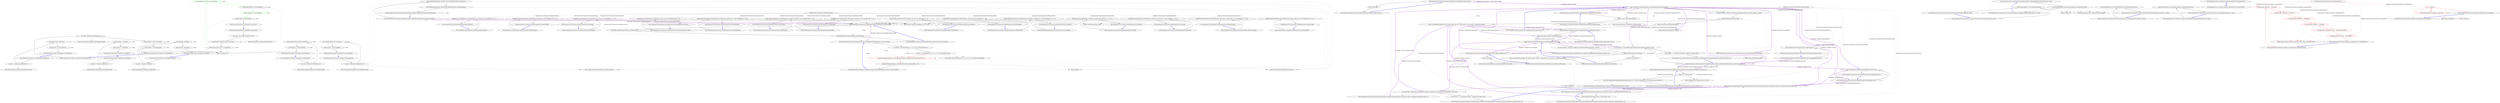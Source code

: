 digraph  {
m1_34 [cluster="Humanizer.Bytes.ByteSize.FromMegabytes(double)", file="DateHumanizeExtensions.cs", label="Entry Humanizer.Bytes.ByteSize.FromMegabytes(double)", span="108-108"];
m1_23 [cluster="Humanizer.Tests.Bytes.CreatingTests.FromKilobytes()", file="DateHumanizeExtensions.cs", label="Entry Humanizer.Tests.Bytes.CreatingTests.FromKilobytes()", span="39-39"];
m1_25 [cluster="Humanizer.Tests.Bytes.CreatingTests.FromKilobytes()", file="DateHumanizeExtensions.cs", label="Assert.Equal(1536, result.Bytes)", span="43-43"];
m1_26 [cluster="Humanizer.Tests.Bytes.CreatingTests.FromKilobytes()", file="DateHumanizeExtensions.cs", label="Assert.Equal(1.5, result.Kilobytes)", span="44-44"];
m1_24 [cluster="Humanizer.Tests.Bytes.CreatingTests.FromKilobytes()", file="DateHumanizeExtensions.cs", label="var result = ByteSize.FromKilobytes(1.5)", span="41-41"];
m1_27 [cluster="Humanizer.Tests.Bytes.CreatingTests.FromKilobytes()", file="DateHumanizeExtensions.cs", label="Exit Humanizer.Tests.Bytes.CreatingTests.FromKilobytes()", span="39-39"];
m1_22 [cluster="Humanizer.Bytes.ByteSize.FromBytes(double)", file="DateHumanizeExtensions.cs", label="Entry Humanizer.Bytes.ByteSize.FromBytes(double)", span="98-98"];
m1_46 [cluster="Humanizer.Bytes.ByteSize.FromTerabytes(double)", file="DateHumanizeExtensions.cs", label="Entry Humanizer.Bytes.ByteSize.FromTerabytes(double)", span="118-118"];
m1_16 [cluster="Humanizer.Bytes.ByteSize.FromBits(long)", file="DateHumanizeExtensions.cs", label="Entry Humanizer.Bytes.ByteSize.FromBits(long)", span="93-93"];
m1_40 [cluster="Humanizer.Bytes.ByteSize.FromGigabytes(double)", file="DateHumanizeExtensions.cs", label="Entry Humanizer.Bytes.ByteSize.FromGigabytes(double)", span="113-113"];
m1_17 [cluster="Humanizer.Tests.Bytes.CreatingTests.FromBytes()", file="DateHumanizeExtensions.cs", label="Entry Humanizer.Tests.Bytes.CreatingTests.FromBytes()", span="30-30"];
m1_19 [cluster="Humanizer.Tests.Bytes.CreatingTests.FromBytes()", file="DateHumanizeExtensions.cs", label="Assert.Equal(12, result.Bits)", span="34-34"];
m1_20 [cluster="Humanizer.Tests.Bytes.CreatingTests.FromBytes()", file="DateHumanizeExtensions.cs", label="Assert.Equal(1.5, result.Bytes)", span="35-35"];
m1_18 [cluster="Humanizer.Tests.Bytes.CreatingTests.FromBytes()", file="DateHumanizeExtensions.cs", label="var result = ByteSize.FromBytes(1.5)", span="32-32"];
m1_21 [cluster="Humanizer.Tests.Bytes.CreatingTests.FromBytes()", file="DateHumanizeExtensions.cs", label="Exit Humanizer.Tests.Bytes.CreatingTests.FromBytes()", span="30-30"];
m1_10 [cluster="Unk.Equal", file="DateHumanizeExtensions.cs", label="Entry Unk.Equal", span=""];
m1_11 [cluster="Humanizer.Tests.Bytes.CreatingTests.FromBits()", file="DateHumanizeExtensions.cs", label="Entry Humanizer.Tests.Bytes.CreatingTests.FromBits()", span="21-21"];
m1_13 [cluster="Humanizer.Tests.Bytes.CreatingTests.FromBits()", file="DateHumanizeExtensions.cs", label="Assert.Equal(8, result.Bits)", span="25-25"];
m1_14 [cluster="Humanizer.Tests.Bytes.CreatingTests.FromBits()", file="DateHumanizeExtensions.cs", label="Assert.Equal(1, result.Bytes)", span="26-26"];
m1_12 [cluster="Humanizer.Tests.Bytes.CreatingTests.FromBits()", file="DateHumanizeExtensions.cs", label="var result = ByteSize.FromBits(8)", span="23-23"];
m1_15 [cluster="Humanizer.Tests.Bytes.CreatingTests.FromBits()", file="DateHumanizeExtensions.cs", label="Exit Humanizer.Tests.Bytes.CreatingTests.FromBits()", span="21-21"];
m1_29 [cluster="Humanizer.Tests.Bytes.CreatingTests.FromMegabytes()", file="DateHumanizeExtensions.cs", label="Entry Humanizer.Tests.Bytes.CreatingTests.FromMegabytes()", span="48-48"];
m1_31 [cluster="Humanizer.Tests.Bytes.CreatingTests.FromMegabytes()", file="DateHumanizeExtensions.cs", label="Assert.Equal(1572864, result.Bytes)", span="52-52"];
m1_32 [cluster="Humanizer.Tests.Bytes.CreatingTests.FromMegabytes()", file="DateHumanizeExtensions.cs", label="Assert.Equal(1.5, result.Megabytes)", span="53-53"];
m1_30 [cluster="Humanizer.Tests.Bytes.CreatingTests.FromMegabytes()", file="DateHumanizeExtensions.cs", label="var result = ByteSize.FromMegabytes(1.5)", span="50-50"];
m1_33 [cluster="Humanizer.Tests.Bytes.CreatingTests.FromMegabytes()", file="DateHumanizeExtensions.cs", label="Exit Humanizer.Tests.Bytes.CreatingTests.FromMegabytes()", span="48-48"];
m1_28 [cluster="Humanizer.Bytes.ByteSize.FromKilobytes(double)", file="DateHumanizeExtensions.cs", label="Entry Humanizer.Bytes.ByteSize.FromKilobytes(double)", span="103-103"];
m1_41 [cluster="Humanizer.Tests.Bytes.CreatingTests.FromTerabytes()", file="DateHumanizeExtensions.cs", label="Entry Humanizer.Tests.Bytes.CreatingTests.FromTerabytes()", span="66-66"];
m1_43 [cluster="Humanizer.Tests.Bytes.CreatingTests.FromTerabytes()", file="DateHumanizeExtensions.cs", label="Assert.Equal(1649267441664, result.Bytes)", span="70-70"];
m1_44 [cluster="Humanizer.Tests.Bytes.CreatingTests.FromTerabytes()", file="DateHumanizeExtensions.cs", label="Assert.Equal(1.5, result.Terabytes)", span="71-71"];
m1_42 [cluster="Humanizer.Tests.Bytes.CreatingTests.FromTerabytes()", file="DateHumanizeExtensions.cs", label="var result = ByteSize.FromTerabytes(1.5)", span="68-68"];
m1_45 [cluster="Humanizer.Tests.Bytes.CreatingTests.FromTerabytes()", file="DateHumanizeExtensions.cs", label="Exit Humanizer.Tests.Bytes.CreatingTests.FromTerabytes()", span="66-66"];
m1_35 [cluster="Humanizer.Tests.Bytes.CreatingTests.FromGigabytes()", file="DateHumanizeExtensions.cs", label="Entry Humanizer.Tests.Bytes.CreatingTests.FromGigabytes()", span="57-57"];
m1_37 [cluster="Humanizer.Tests.Bytes.CreatingTests.FromGigabytes()", file="DateHumanizeExtensions.cs", label="Assert.Equal(1610612736, result.Bytes)", span="61-61"];
m1_38 [cluster="Humanizer.Tests.Bytes.CreatingTests.FromGigabytes()", file="DateHumanizeExtensions.cs", label="Assert.Equal(1.5, result.Gigabytes)", span="62-62"];
m1_36 [cluster="Humanizer.Tests.Bytes.CreatingTests.FromGigabytes()", file="DateHumanizeExtensions.cs", label="var result = ByteSize.FromGigabytes(1.5)", span="59-59"];
m1_39 [cluster="Humanizer.Tests.Bytes.CreatingTests.FromGigabytes()", file="DateHumanizeExtensions.cs", label="Exit Humanizer.Tests.Bytes.CreatingTests.FromGigabytes()", span="57-57"];
m1_0 [cluster="Humanizer.Tests.Bytes.CreatingTests.Constructor()", file="DateHumanizeExtensions.cs", label="Entry Humanizer.Tests.Bytes.CreatingTests.Constructor()", span="8-8"];
m1_4 [cluster="Humanizer.Tests.Bytes.CreatingTests.Constructor()", color=green, community=0, file="DateHumanizeExtensions.cs", label="6: Assert.Equal(1073741824, result.Kilobytes)", span="14-14"];
m1_3 [cluster="Humanizer.Tests.Bytes.CreatingTests.Constructor()", file="DateHumanizeExtensions.cs", label="Assert.Equal(1099511627776, result.Bytes)", span="13-13"];
m1_5 [cluster="Humanizer.Tests.Bytes.CreatingTests.Constructor()", file="DateHumanizeExtensions.cs", label="Assert.Equal(1048576, result.Megabytes)", span="15-15"];
m1_6 [cluster="Humanizer.Tests.Bytes.CreatingTests.Constructor()", color=green, community=0, file="DateHumanizeExtensions.cs", label="6: Assert.Equal(1024, result.Gigabytes)", span="16-16"];
m1_7 [cluster="Humanizer.Tests.Bytes.CreatingTests.Constructor()", file="DateHumanizeExtensions.cs", label="Assert.Equal(1, result.Terabytes)", span="17-17"];
m1_2 [cluster="Humanizer.Tests.Bytes.CreatingTests.Constructor()", file="DateHumanizeExtensions.cs", label="Assert.Equal(8.796093022208e12, result.Bits)", span="12-12"];
m1_1 [cluster="Humanizer.Tests.Bytes.CreatingTests.Constructor()", file="DateHumanizeExtensions.cs", label="var result = new ByteSize(1099511627776)", span="10-10"];
m1_8 [cluster="Humanizer.Tests.Bytes.CreatingTests.Constructor()", file="DateHumanizeExtensions.cs", label="Exit Humanizer.Tests.Bytes.CreatingTests.Constructor()", span="8-8"];
m1_9 [cluster="Humanizer.Bytes.ByteSize.ByteSize(double)", file="DateHumanizeExtensions.cs", label="Entry Humanizer.Bytes.ByteSize.ByteSize(double)", span="80-80"];
m2_5 [cluster="System.DateTime.Humanize(bool, System.DateTime?)", file="DateHumanizeTests.cs", label="Entry System.DateTime.Humanize(bool, System.DateTime?)", span="16-16"];
m2_25 [cluster="Humanizer.Tests.Extensions.DateHumanizeTests.SecondsAgo()", file="DateHumanizeTests.cs", label="Entry Humanizer.Tests.Extensions.DateHumanizeTests.SecondsAgo()", span="41-41"];
m2_26 [cluster="Humanizer.Tests.Extensions.DateHumanizeTests.SecondsAgo()", file="DateHumanizeTests.cs", label="Verify(string.Format(Resources.DateExtensions_SecondsAgo__seconds_ago, 10), new TimeSpan(0, 0, 0, -10))", span="43-43"];
m2_27 [cluster="Humanizer.Tests.Extensions.DateHumanizeTests.SecondsAgo()", file="DateHumanizeTests.cs", label="Exit Humanizer.Tests.Extensions.DateHumanizeTests.SecondsAgo()", span="41-41"];
m2_41 [cluster="Humanizer.Tests.Extensions.DateHumanizeTests.Yesterday()", file="DateHumanizeTests.cs", label="Entry Humanizer.Tests.Extensions.DateHumanizeTests.Yesterday()", span="71-71"];
m2_42 [cluster="Humanizer.Tests.Extensions.DateHumanizeTests.Yesterday()", file="DateHumanizeTests.cs", label="Verify(Resources.DateExtensions_Yesterday_yesterday, new TimeSpan(-1, -10, 0, 0))", span="73-73"];
m2_43 [cluster="Humanizer.Tests.Extensions.DateHumanizeTests.Yesterday()", file="DateHumanizeTests.cs", label="Exit Humanizer.Tests.Extensions.DateHumanizeTests.Yesterday()", span="71-71"];
m2_6 [cluster="Unk.Equal", file="DateHumanizeTests.cs", label="Entry Unk.Equal", span=""];
m2_38 [cluster="Humanizer.Tests.Extensions.DateHumanizeTests.HoursAgo()", file="DateHumanizeTests.cs", label="Entry Humanizer.Tests.Extensions.DateHumanizeTests.HoursAgo()", span="65-65"];
m2_39 [cluster="Humanizer.Tests.Extensions.DateHumanizeTests.HoursAgo()", file="DateHumanizeTests.cs", label="Verify(string.Format(Resources.DateExtensions_HoursAgo__hours_ago, 10), new TimeSpan(0, -10, 0, 0))", span="67-67"];
m2_40 [cluster="Humanizer.Tests.Extensions.DateHumanizeTests.HoursAgo()", file="DateHumanizeTests.cs", label="Exit Humanizer.Tests.Extensions.DateHumanizeTests.HoursAgo()", span="65-65"];
m2_21 [cluster="System.TimeSpan.TimeSpan(int, int, int, int)", file="DateHumanizeTests.cs", label="Entry System.TimeSpan.TimeSpan(int, int, int, int)", span="0-0"];
m2_28 [cluster="string.Format(string, object)", file="DateHumanizeTests.cs", label="Entry string.Format(string, object)", span="0-0"];
m2_22 [cluster="Humanizer.Tests.Extensions.DateHumanizeTests.JustNow()", file="DateHumanizeTests.cs", label="Entry Humanizer.Tests.Extensions.DateHumanizeTests.JustNow()", span="35-35"];
m2_23 [cluster="Humanizer.Tests.Extensions.DateHumanizeTests.JustNow()", file="DateHumanizeTests.cs", label="Verify(Resources.DateExtensions_OneSecondAgo_one_second_ago, new TimeSpan(0, 0, 0, -1))", span="37-37"];
m2_24 [cluster="Humanizer.Tests.Extensions.DateHumanizeTests.JustNow()", file="DateHumanizeTests.cs", label="Exit Humanizer.Tests.Extensions.DateHumanizeTests.JustNow()", span="35-35"];
m2_0 [cluster="Humanizer.Tests.Extensions.DateHumanizeTests.VerifyWithCurrentDate(string, System.TimeSpan)", file="DateHumanizeTests.cs", label="Entry Humanizer.Tests.Extensions.DateHumanizeTests.VerifyWithCurrentDate(string, System.TimeSpan)", span="7-7"];
m2_1 [cluster="Humanizer.Tests.Extensions.DateHumanizeTests.VerifyWithCurrentDate(string, System.TimeSpan)", file="DateHumanizeTests.cs", label="Assert.Equal(expectedString, DateTime.UtcNow.Add(deltaFromNow).Humanize())", span="9-9"];
m2_2 [cluster="Humanizer.Tests.Extensions.DateHumanizeTests.VerifyWithCurrentDate(string, System.TimeSpan)", file="DateHumanizeTests.cs", label="Assert.Equal(expectedString, DateTime.Now.Add(deltaFromNow).Humanize(false))", span="10-10"];
m2_3 [cluster="Humanizer.Tests.Extensions.DateHumanizeTests.VerifyWithCurrentDate(string, System.TimeSpan)", file="DateHumanizeTests.cs", label="Exit Humanizer.Tests.Extensions.DateHumanizeTests.VerifyWithCurrentDate(string, System.TimeSpan)", span="7-7"];
m2_47 [cluster="Humanizer.Tests.Extensions.DateHumanizeTests.OneMonthAgo()", file="DateHumanizeTests.cs", label="Entry Humanizer.Tests.Extensions.DateHumanizeTests.OneMonthAgo()", span="83-83"];
m2_48 [cluster="Humanizer.Tests.Extensions.DateHumanizeTests.OneMonthAgo()", file="DateHumanizeTests.cs", label="Verify(Resources.DateExtensions_OneMonthAgo_one_month_ago, new TimeSpan(-30, 0, 0, 0))", span="85-85"];
m2_49 [cluster="Humanizer.Tests.Extensions.DateHumanizeTests.OneMonthAgo()", file="DateHumanizeTests.cs", label="Exit Humanizer.Tests.Extensions.DateHumanizeTests.OneMonthAgo()", span="83-83"];
m2_7 [cluster="Humanizer.Tests.Extensions.DateHumanizeTests.VerifyWithDateInjection(string, System.TimeSpan)", file="DateHumanizeTests.cs", label="Entry Humanizer.Tests.Extensions.DateHumanizeTests.VerifyWithDateInjection(string, System.TimeSpan)", span="13-13"];
m2_8 [cluster="Humanizer.Tests.Extensions.DateHumanizeTests.VerifyWithDateInjection(string, System.TimeSpan)", file="DateHumanizeTests.cs", label="var utcNow = new DateTime(2013, 6, 20, 9, 58, 22, DateTimeKind.Utc)", span="15-15"];
m2_10 [cluster="Humanizer.Tests.Extensions.DateHumanizeTests.VerifyWithDateInjection(string, System.TimeSpan)", color=red, community=0, file="DateHumanizeTests.cs", label="13: Assert.Equal(expectedString, utcNow.Add(deltaFromNow).Humanize(dateToHumanize: utcNow))", span="18-18"];
m2_11 [cluster="Humanizer.Tests.Extensions.DateHumanizeTests.VerifyWithDateInjection(string, System.TimeSpan)", file="DateHumanizeTests.cs", label="Assert.Equal(expectedString, now.Add(deltaFromNow).Humanize(false, now))", span="19-19"];
m2_9 [cluster="Humanizer.Tests.Extensions.DateHumanizeTests.VerifyWithDateInjection(string, System.TimeSpan)", file="DateHumanizeTests.cs", label="var now = new DateTime(2013, 6, 20, 11, 58, 22, DateTimeKind.Local)", span="16-16"];
m2_12 [cluster="Humanizer.Tests.Extensions.DateHumanizeTests.VerifyWithDateInjection(string, System.TimeSpan)", file="DateHumanizeTests.cs", label="Exit Humanizer.Tests.Extensions.DateHumanizeTests.VerifyWithDateInjection(string, System.TimeSpan)", span="13-13"];
m2_13 [cluster="System.DateTime.DateTime(int, int, int, int, int, int, System.DateTimeKind)", file="DateHumanizeTests.cs", label="Entry System.DateTime.DateTime(int, int, int, int, int, int, System.DateTimeKind)", span="0-0"];
m2_32 [cluster="Humanizer.Tests.Extensions.DateHumanizeTests.AFewMinutesAgo()", file="DateHumanizeTests.cs", label="Entry Humanizer.Tests.Extensions.DateHumanizeTests.AFewMinutesAgo()", span="53-53"];
m2_33 [cluster="Humanizer.Tests.Extensions.DateHumanizeTests.AFewMinutesAgo()", file="DateHumanizeTests.cs", label="Verify(string.Format(Resources.DateExtensions_MinutesAgo__minutes_ago, 10), new TimeSpan(0, 0, -10, 0))", span="55-55"];
m2_34 [cluster="Humanizer.Tests.Extensions.DateHumanizeTests.AFewMinutesAgo()", file="DateHumanizeTests.cs", label="Exit Humanizer.Tests.Extensions.DateHumanizeTests.AFewMinutesAgo()", span="53-53"];
m2_44 [cluster="Humanizer.Tests.Extensions.DateHumanizeTests.AFewDaysAgo()", file="DateHumanizeTests.cs", label="Entry Humanizer.Tests.Extensions.DateHumanizeTests.AFewDaysAgo()", span="77-77"];
m2_45 [cluster="Humanizer.Tests.Extensions.DateHumanizeTests.AFewDaysAgo()", file="DateHumanizeTests.cs", label="Verify(string.Format(Resources.DateExtensions_DaysAgo__days_ago, 10), new TimeSpan(-10, 0, 0, 0))", span="79-79"];
m2_46 [cluster="Humanizer.Tests.Extensions.DateHumanizeTests.AFewDaysAgo()", file="DateHumanizeTests.cs", label="Exit Humanizer.Tests.Extensions.DateHumanizeTests.AFewDaysAgo()", span="77-77"];
m2_50 [cluster="Humanizer.Tests.Extensions.DateHumanizeTests.AFewMonthsAgo()", file="DateHumanizeTests.cs", label="Entry Humanizer.Tests.Extensions.DateHumanizeTests.AFewMonthsAgo()", span="89-89"];
m2_51 [cluster="Humanizer.Tests.Extensions.DateHumanizeTests.AFewMonthsAgo()", file="DateHumanizeTests.cs", label="Verify(string.Format(Resources.DateExtensions_MonthsAgo__months_ago, 2), new TimeSpan(-60, 0, 0, 0))", span="91-91"];
m2_52 [cluster="Humanizer.Tests.Extensions.DateHumanizeTests.AFewMonthsAgo()", file="DateHumanizeTests.cs", label="Exit Humanizer.Tests.Extensions.DateHumanizeTests.AFewMonthsAgo()", span="89-89"];
m2_4 [cluster="System.DateTime.Add(System.TimeSpan)", file="DateHumanizeTests.cs", label="Entry System.DateTime.Add(System.TimeSpan)", span="0-0"];
m2_35 [cluster="Humanizer.Tests.Extensions.DateHumanizeTests.AnHourAgo()", file="DateHumanizeTests.cs", label="Entry Humanizer.Tests.Extensions.DateHumanizeTests.AnHourAgo()", span="59-59"];
m2_36 [cluster="Humanizer.Tests.Extensions.DateHumanizeTests.AnHourAgo()", file="DateHumanizeTests.cs", label="Verify(Resources.DateExtensions_OneHourAgo_an_hour_ago, new TimeSpan(0, -1, -10, 0))", span="61-61"];
m2_37 [cluster="Humanizer.Tests.Extensions.DateHumanizeTests.AnHourAgo()", file="DateHumanizeTests.cs", label="Exit Humanizer.Tests.Extensions.DateHumanizeTests.AnHourAgo()", span="59-59"];
m2_59 [cluster="Humanizer.Tests.Extensions.DateHumanizeTests.FewYearsAgo()", file="DateHumanizeTests.cs", label="Entry Humanizer.Tests.Extensions.DateHumanizeTests.FewYearsAgo()", span="107-107"];
m2_60 [cluster="Humanizer.Tests.Extensions.DateHumanizeTests.FewYearsAgo()", file="DateHumanizeTests.cs", label="Verify(string.Format(Resources.DateExtensions_YearsAgo__years_ago, 2), new TimeSpan(-900, 0, 0, 0))", span="109-109"];
m2_61 [cluster="Humanizer.Tests.Extensions.DateHumanizeTests.FewYearsAgo()", file="DateHumanizeTests.cs", label="Exit Humanizer.Tests.Extensions.DateHumanizeTests.FewYearsAgo()", span="107-107"];
m2_53 [cluster="Humanizer.Tests.Extensions.DateHumanizeTests.OneYearAgoIsNotAccureate()", file="DateHumanizeTests.cs", label="Entry Humanizer.Tests.Extensions.DateHumanizeTests.OneYearAgoIsNotAccureate()", span="95-95"];
m2_54 [cluster="Humanizer.Tests.Extensions.DateHumanizeTests.OneYearAgoIsNotAccureate()", file="DateHumanizeTests.cs", label="Verify(Resources.DateExtensions_OneYearAgo_one_year_ago, new TimeSpan(-360, 0, 0, 0))", span="97-97"];
m2_55 [cluster="Humanizer.Tests.Extensions.DateHumanizeTests.OneYearAgoIsNotAccureate()", file="DateHumanizeTests.cs", label="Exit Humanizer.Tests.Extensions.DateHumanizeTests.OneYearAgoIsNotAccureate()", span="95-95"];
m2_56 [cluster="Humanizer.Tests.Extensions.DateHumanizeTests.OneYearAgo()", file="DateHumanizeTests.cs", label="Entry Humanizer.Tests.Extensions.DateHumanizeTests.OneYearAgo()", span="101-101"];
m2_57 [cluster="Humanizer.Tests.Extensions.DateHumanizeTests.OneYearAgo()", file="DateHumanizeTests.cs", label="Verify(Resources.DateExtensions_OneYearAgo_one_year_ago, new TimeSpan(-400, 0, 0, 0))", span="103-103"];
m2_58 [cluster="Humanizer.Tests.Extensions.DateHumanizeTests.OneYearAgo()", file="DateHumanizeTests.cs", label="Exit Humanizer.Tests.Extensions.DateHumanizeTests.OneYearAgo()", span="101-101"];
m2_14 [cluster="Humanizer.Tests.Extensions.DateHumanizeTests.Verify(string, System.TimeSpan)", file="DateHumanizeTests.cs", label="Entry Humanizer.Tests.Extensions.DateHumanizeTests.Verify(string, System.TimeSpan)", span="22-22"];
m2_15 [cluster="Humanizer.Tests.Extensions.DateHumanizeTests.Verify(string, System.TimeSpan)", file="DateHumanizeTests.cs", label="VerifyWithCurrentDate(expectedString, deltaFromNow)", span="24-24"];
m2_16 [cluster="Humanizer.Tests.Extensions.DateHumanizeTests.Verify(string, System.TimeSpan)", file="DateHumanizeTests.cs", label="VerifyWithDateInjection(expectedString, deltaFromNow)", span="25-25"];
m2_17 [cluster="Humanizer.Tests.Extensions.DateHumanizeTests.Verify(string, System.TimeSpan)", file="DateHumanizeTests.cs", label="Exit Humanizer.Tests.Extensions.DateHumanizeTests.Verify(string, System.TimeSpan)", span="22-22"];
m2_18 [cluster="Humanizer.Tests.Extensions.DateHumanizeTests.FutureDates()", file="DateHumanizeTests.cs", label="Entry Humanizer.Tests.Extensions.DateHumanizeTests.FutureDates()", span="29-29"];
m2_19 [cluster="Humanizer.Tests.Extensions.DateHumanizeTests.FutureDates()", file="DateHumanizeTests.cs", label="Verify(Resources.DateExtensions_FutureDate_not_yet, new TimeSpan(0, 0, 1, 0))", span="31-31"];
m2_20 [cluster="Humanizer.Tests.Extensions.DateHumanizeTests.FutureDates()", file="DateHumanizeTests.cs", label="Exit Humanizer.Tests.Extensions.DateHumanizeTests.FutureDates()", span="29-29"];
m2_29 [cluster="Humanizer.Tests.Extensions.DateHumanizeTests.OneMinuteAgo()", file="DateHumanizeTests.cs", label="Entry Humanizer.Tests.Extensions.DateHumanizeTests.OneMinuteAgo()", span="47-47"];
m2_30 [cluster="Humanizer.Tests.Extensions.DateHumanizeTests.OneMinuteAgo()", file="DateHumanizeTests.cs", label="Verify(Resources.DateExtensions_OneMinuteAgo_a_minute_ago, new TimeSpan(0, 0, -1, 0))", span="49-49"];
m2_31 [cluster="Humanizer.Tests.Extensions.DateHumanizeTests.OneMinuteAgo()", file="DateHumanizeTests.cs", label="Exit Humanizer.Tests.Extensions.DateHumanizeTests.OneMinuteAgo()", span="47-47"];
m2_62 [file="DateHumanizeTests.cs", label="Humanizer.Tests.Extensions.DateHumanizeTests", span=""];
m3_49 [cluster="Humanizer.Localisation.Formatters.DefaultFormatter.GetResourceKey(string, int)", file="InflectorExtensions.cs", label="Entry Humanizer.Localisation.Formatters.DefaultFormatter.GetResourceKey(string, int)", span="126-126"];
m3_51 [cluster="Humanizer.Localisation.Formatters.DefaultFormatter.GetResourceKey(string, int)", file="InflectorExtensions.cs", label="return resourceKey;", span="128-128"];
m3_52 [cluster="Humanizer.Localisation.Formatters.DefaultFormatter.GetResourceKey(string, int)", file="InflectorExtensions.cs", label="Exit Humanizer.Localisation.Formatters.DefaultFormatter.GetResourceKey(string, int)", span="126-126"];
m3_30 [cluster="Humanizer.Localisation.Formatters.DefaultFormatter.Format(string, int)", file="InflectorExtensions.cs", label="Entry Humanizer.Localisation.Formatters.DefaultFormatter.Format(string, int)", span="110-110"];
m3_44 [cluster="Humanizer.Localisation.Formatters.DefaultFormatter.Format(string, int)", file="InflectorExtensions.cs", label="var resourceString = Resources.GetResource(GetResourceKey(resourceKey, number), _culture)", span="112-112"];
m3_46 [cluster="Humanizer.Localisation.Formatters.DefaultFormatter.Format(string, int)", file="InflectorExtensions.cs", label="throw new ArgumentException($''The resource object with key '{resourceKey}' was not found'', nameof(resourceKey));", span="115-115"];
m3_47 [cluster="Humanizer.Localisation.Formatters.DefaultFormatter.Format(string, int)", file="InflectorExtensions.cs", label="return resourceString.FormatWith(number);", span="117-117"];
m3_45 [cluster="Humanizer.Localisation.Formatters.DefaultFormatter.Format(string, int)", file="InflectorExtensions.cs", label="string.IsNullOrEmpty(resourceString)", span="114-114"];
m3_48 [cluster="Humanizer.Localisation.Formatters.DefaultFormatter.Format(string, int)", file="InflectorExtensions.cs", label="Exit Humanizer.Localisation.Formatters.DefaultFormatter.Format(string, int)", span="110-110"];
m3_18 [cluster="Humanizer.Localisation.Formatters.DefaultFormatter.GetResourceForTimeSpan(Humanizer.Localisation.TimeUnit, int)", file="InflectorExtensions.cs", label="Entry Humanizer.Localisation.Formatters.DefaultFormatter.GetResourceForTimeSpan(Humanizer.Localisation.TimeUnit, int)", span="81-81"];
m3_31 [cluster="Humanizer.Localisation.Formatters.DefaultFormatter.GetResourceForTimeSpan(Humanizer.Localisation.TimeUnit, int)", file="InflectorExtensions.cs", label="var resourceKey = ResourceKeys.TimeSpanHumanize.GetResourceKey(unit, count)", span="83-83"];
m3_32 [cluster="Humanizer.Localisation.Formatters.DefaultFormatter.GetResourceForTimeSpan(Humanizer.Localisation.TimeUnit, int)", file="InflectorExtensions.cs", label="return count == 1 ? Format(resourceKey) : Format(resourceKey, count);", span="84-84"];
m3_33 [cluster="Humanizer.Localisation.Formatters.DefaultFormatter.GetResourceForTimeSpan(Humanizer.Localisation.TimeUnit, int)", file="InflectorExtensions.cs", label="Exit Humanizer.Localisation.Formatters.DefaultFormatter.GetResourceForTimeSpan(Humanizer.Localisation.TimeUnit, int)", span="81-81"];
m3_24 [cluster="System.ArgumentOutOfRangeException.ArgumentOutOfRangeException(string, string)", file="InflectorExtensions.cs", label="Entry System.ArgumentOutOfRangeException.ArgumentOutOfRangeException(string, string)", span="0-0"];
m3_25 [cluster="Unk.nameof", file="InflectorExtensions.cs", label="Entry Unk.nameof", span=""];
m3_40 [cluster="Humanizer.Localisation.Formatters.DefaultFormatter.GetResourceKey(string)", file="InflectorExtensions.cs", label="Entry Humanizer.Localisation.Formatters.DefaultFormatter.GetResourceKey(string)", span="136-136"];
m3_53 [cluster="Humanizer.Localisation.Formatters.DefaultFormatter.GetResourceKey(string)", file="InflectorExtensions.cs", label="return resourceKey;", span="138-138"];
m3_54 [cluster="Humanizer.Localisation.Formatters.DefaultFormatter.GetResourceKey(string)", file="InflectorExtensions.cs", label="Exit Humanizer.Localisation.Formatters.DefaultFormatter.GetResourceKey(string)", span="136-136"];
m3_15 [cluster="Humanizer.Localisation.Formatters.DefaultFormatter.TimeSpanHumanize_Zero()", file="InflectorExtensions.cs", label="Entry Humanizer.Localisation.Formatters.DefaultFormatter.TimeSpanHumanize_Zero()", span="55-55"];
m3_16 [cluster="Humanizer.Localisation.Formatters.DefaultFormatter.TimeSpanHumanize_Zero()", file="InflectorExtensions.cs", label="return GetResourceForTimeSpan(TimeUnit.Millisecond, 0);", span="57-57"];
m3_17 [cluster="Humanizer.Localisation.Formatters.DefaultFormatter.TimeSpanHumanize_Zero()", file="InflectorExtensions.cs", label="Exit Humanizer.Localisation.Formatters.DefaultFormatter.TimeSpanHumanize_Zero()", span="55-55"];
m3_3 [cluster="System.Globalization.CultureInfo.CultureInfo(string)", file="InflectorExtensions.cs", label="Entry System.Globalization.CultureInfo.CultureInfo(string)", span="0-0"];
m3_0 [cluster="Humanizer.Localisation.Formatters.DefaultFormatter.DefaultFormatter(string)", file="InflectorExtensions.cs", label="Entry Humanizer.Localisation.Formatters.DefaultFormatter.DefaultFormatter(string)", span="16-16"];
m3_1 [cluster="Humanizer.Localisation.Formatters.DefaultFormatter.DefaultFormatter(string)", file="InflectorExtensions.cs", label="_culture = new CultureInfo(localeCode)", span="18-18"];
m3_2 [cluster="Humanizer.Localisation.Formatters.DefaultFormatter.DefaultFormatter(string)", file="InflectorExtensions.cs", label="Exit Humanizer.Localisation.Formatters.DefaultFormatter.DefaultFormatter(string)", span="16-16"];
m3_7 [cluster="Humanizer.Localisation.Formatters.DefaultFormatter.GetResourceForDate(Humanizer.Localisation.TimeUnit, Humanizer.Localisation.Tense, int)", file="InflectorExtensions.cs", label="Entry Humanizer.Localisation.Formatters.DefaultFormatter.GetResourceForDate(Humanizer.Localisation.TimeUnit, Humanizer.Localisation.Tense, int)", span="75-75"];
m3_26 [cluster="Humanizer.Localisation.Formatters.DefaultFormatter.GetResourceForDate(Humanizer.Localisation.TimeUnit, Humanizer.Localisation.Tense, int)", file="InflectorExtensions.cs", label="var resourceKey = ResourceKeys.DateHumanize.GetResourceKey(unit, timeUnitTense: timeUnitTense, count: count)", span="77-77"];
m3_27 [cluster="Humanizer.Localisation.Formatters.DefaultFormatter.GetResourceForDate(Humanizer.Localisation.TimeUnit, Humanizer.Localisation.Tense, int)", file="InflectorExtensions.cs", label="return count == 1 ? Format(resourceKey) : Format(resourceKey, count);", span="78-78"];
m3_28 [cluster="Humanizer.Localisation.Formatters.DefaultFormatter.GetResourceForDate(Humanizer.Localisation.TimeUnit, Humanizer.Localisation.Tense, int)", file="InflectorExtensions.cs", label="Exit Humanizer.Localisation.Formatters.DefaultFormatter.GetResourceForDate(Humanizer.Localisation.TimeUnit, Humanizer.Localisation.Tense, int)", span="75-75"];
m3_29 [cluster="Humanizer.Localisation.ResourceKeys.DateHumanize.GetResourceKey(Humanizer.Localisation.TimeUnit, Humanizer.Localisation.Tense, int)", file="InflectorExtensions.cs", label="Entry Humanizer.Localisation.ResourceKeys.DateHumanize.GetResourceKey(Humanizer.Localisation.TimeUnit, Humanizer.Localisation.Tense, int)", span="35-35"];
m3_42 [cluster="string.IsNullOrEmpty(string)", file="InflectorExtensions.cs", label="Entry string.IsNullOrEmpty(string)", span="0-0"];
m3_19 [cluster="Humanizer.Localisation.Formatters.DefaultFormatter.TimeSpanHumanize(Humanizer.Localisation.TimeUnit, int)", file="InflectorExtensions.cs", label="Entry Humanizer.Localisation.Formatters.DefaultFormatter.TimeSpanHumanize(Humanizer.Localisation.TimeUnit, int)", span="67-67"];
m3_20 [cluster="Humanizer.Localisation.Formatters.DefaultFormatter.TimeSpanHumanize(Humanizer.Localisation.TimeUnit, int)", file="InflectorExtensions.cs", label="timeUnit > TimeUnit.Week", span="69-69"];
m3_21 [cluster="Humanizer.Localisation.Formatters.DefaultFormatter.TimeSpanHumanize(Humanizer.Localisation.TimeUnit, int)", file="InflectorExtensions.cs", label="throw new ArgumentOutOfRangeException(nameof(timeUnit), ''There's no meaningful way to humanize passed timeUnit.'');", span="70-70"];
m3_22 [cluster="Humanizer.Localisation.Formatters.DefaultFormatter.TimeSpanHumanize(Humanizer.Localisation.TimeUnit, int)", file="InflectorExtensions.cs", label="return GetResourceForTimeSpan(timeUnit, unit);", span="72-72"];
m3_23 [cluster="Humanizer.Localisation.Formatters.DefaultFormatter.TimeSpanHumanize(Humanizer.Localisation.TimeUnit, int)", file="InflectorExtensions.cs", label="Exit Humanizer.Localisation.Formatters.DefaultFormatter.TimeSpanHumanize(Humanizer.Localisation.TimeUnit, int)", span="67-67"];
m3_8 [cluster="Humanizer.Localisation.Formatters.DefaultFormatter.DateHumanize_Never()", file="InflectorExtensions.cs", label="Entry Humanizer.Localisation.Formatters.DefaultFormatter.DateHumanize_Never()", span="34-34"];
m3_9 [cluster="Humanizer.Localisation.Formatters.DefaultFormatter.DateHumanize_Never()", file="InflectorExtensions.cs", label="return Format(ResourceKeys.DateHumanize.Never);", span="36-36"];
m3_10 [cluster="Humanizer.Localisation.Formatters.DefaultFormatter.DateHumanize_Never()", file="InflectorExtensions.cs", label="Exit Humanizer.Localisation.Formatters.DefaultFormatter.DateHumanize_Never()", span="34-34"];
m3_11 [cluster="Humanizer.Localisation.Formatters.DefaultFormatter.Format(string)", file="InflectorExtensions.cs", label="Entry Humanizer.Localisation.Formatters.DefaultFormatter.Format(string)", span="93-93"];
m3_35 [cluster="Humanizer.Localisation.Formatters.DefaultFormatter.Format(string)", file="InflectorExtensions.cs", label="var resourceString = Resources.GetResource(GetResourceKey(resourceKey), _culture)", span="95-95"];
m3_37 [cluster="Humanizer.Localisation.Formatters.DefaultFormatter.Format(string)", file="InflectorExtensions.cs", label="throw new ArgumentException($''The resource object with key '{resourceKey}' was not found'', nameof(resourceKey));", span="98-98"];
m3_36 [cluster="Humanizer.Localisation.Formatters.DefaultFormatter.Format(string)", file="InflectorExtensions.cs", label="string.IsNullOrEmpty(resourceString)", span="97-97"];
m3_38 [cluster="Humanizer.Localisation.Formatters.DefaultFormatter.Format(string)", file="InflectorExtensions.cs", label="return resourceString;", span="100-100"];
m3_39 [cluster="Humanizer.Localisation.Formatters.DefaultFormatter.Format(string)", file="InflectorExtensions.cs", label="Exit Humanizer.Localisation.Formatters.DefaultFormatter.Format(string)", span="93-93"];
m3_50 [cluster="string.FormatWith(params object[])", file="InflectorExtensions.cs", label="Entry string.FormatWith(params object[])", span="15-15"];
m3_41 [cluster="Humanizer.Localisation.Resources.GetResource(string, System.Globalization.CultureInfo)", file="InflectorExtensions.cs", label="Entry Humanizer.Localisation.Resources.GetResource(string, System.Globalization.CultureInfo)", span="19-19"];
m3_4 [cluster="Humanizer.Localisation.Formatters.DefaultFormatter.DateHumanize_Now()", file="InflectorExtensions.cs", label="Entry Humanizer.Localisation.Formatters.DefaultFormatter.DateHumanize_Now()", span="25-25"];
m3_5 [cluster="Humanizer.Localisation.Formatters.DefaultFormatter.DateHumanize_Now()", file="InflectorExtensions.cs", label="return GetResourceForDate(TimeUnit.Millisecond, Tense.Past, 0);", span="27-27"];
m3_6 [cluster="Humanizer.Localisation.Formatters.DefaultFormatter.DateHumanize_Now()", file="InflectorExtensions.cs", label="Exit Humanizer.Localisation.Formatters.DefaultFormatter.DateHumanize_Now()", span="25-25"];
m3_12 [cluster="Humanizer.Localisation.Formatters.DefaultFormatter.DateHumanize(Humanizer.Localisation.TimeUnit, Humanizer.Localisation.Tense, int)", file="InflectorExtensions.cs", label="Entry Humanizer.Localisation.Formatters.DefaultFormatter.DateHumanize(Humanizer.Localisation.TimeUnit, Humanizer.Localisation.Tense, int)", span="46-46"];
m3_13 [cluster="Humanizer.Localisation.Formatters.DefaultFormatter.DateHumanize(Humanizer.Localisation.TimeUnit, Humanizer.Localisation.Tense, int)", file="InflectorExtensions.cs", label="return GetResourceForDate(timeUnit, timeUnitTense, unit);", span="48-48"];
m3_14 [cluster="Humanizer.Localisation.Formatters.DefaultFormatter.DateHumanize(Humanizer.Localisation.TimeUnit, Humanizer.Localisation.Tense, int)", file="InflectorExtensions.cs", label="Exit Humanizer.Localisation.Formatters.DefaultFormatter.DateHumanize(Humanizer.Localisation.TimeUnit, Humanizer.Localisation.Tense, int)", span="46-46"];
m3_43 [cluster="System.ArgumentException.ArgumentException(string, string)", file="InflectorExtensions.cs", label="Entry System.ArgumentException.ArgumentException(string, string)", span="0-0"];
m3_34 [cluster="Humanizer.Localisation.ResourceKeys.TimeSpanHumanize.GetResourceKey(Humanizer.Localisation.TimeUnit, int)", file="InflectorExtensions.cs", label="Entry Humanizer.Localisation.ResourceKeys.TimeSpanHumanize.GetResourceKey(Humanizer.Localisation.TimeUnit, int)", span="22-22"];
m3_55 [file="InflectorExtensions.cs", label="Humanizer.Localisation.Formatters.DefaultFormatter", span=""];
m4_7 [cluster="Humanizer.Tests.Localisation.invariant.ToQuantityTests.ToQuantityWithNoQuantity(string, int, string)", file="StringHumanizeExtensions.cs", label="Entry Humanizer.Tests.Localisation.invariant.ToQuantityTests.ToQuantityWithNoQuantity(string, int, string)", span="39-39"];
m4_8 [cluster="Humanizer.Tests.Localisation.invariant.ToQuantityTests.ToQuantityWithNoQuantity(string, int, string)", file="StringHumanizeExtensions.cs", label="Assert.Equal(expected, word.ToQuantity(quatity, ShowQuantityAs.None))", span="41-41"];
m4_9 [cluster="Humanizer.Tests.Localisation.invariant.ToQuantityTests.ToQuantityWithNoQuantity(string, int, string)", file="StringHumanizeExtensions.cs", label="Exit Humanizer.Tests.Localisation.invariant.ToQuantityTests.ToQuantityWithNoQuantity(string, int, string)", span="39-39"];
m4_5 [cluster="string.ToQuantity(int, Humanizer.ShowQuantityAs)", file="StringHumanizeExtensions.cs", label="Entry string.ToQuantity(int, Humanizer.ShowQuantityAs)", span="46-46"];
m4_2 [cluster="Humanizer.Tests.Localisation.invariant.ToQuantityTests.ToQuantity(string, int, string)", file="StringHumanizeExtensions.cs", label="Entry Humanizer.Tests.Localisation.invariant.ToQuantityTests.ToQuantity(string, int, string)", span="22-22"];
m4_3 [cluster="Humanizer.Tests.Localisation.invariant.ToQuantityTests.ToQuantity(string, int, string)", file="StringHumanizeExtensions.cs", label="Assert.Equal(expected, word.ToQuantity(quatity))", span="24-24"];
m4_4 [cluster="Humanizer.Tests.Localisation.invariant.ToQuantityTests.ToQuantity(string, int, string)", file="StringHumanizeExtensions.cs", label="Exit Humanizer.Tests.Localisation.invariant.ToQuantityTests.ToQuantity(string, int, string)", span="22-22"];
m4_6 [cluster="Unk.Equal", file="StringHumanizeExtensions.cs", label="Entry Unk.Equal", span=""];
m4_0 [cluster="Humanizer.Tests.Localisation.invariant.ToQuantityTests.ToQuantityTests()", file="StringHumanizeExtensions.cs", label="Entry Humanizer.Tests.Localisation.invariant.ToQuantityTests.ToQuantityTests()", span="8-8"];
m4_1 [cluster="Humanizer.Tests.Localisation.invariant.ToQuantityTests.ToQuantityTests()", file="StringHumanizeExtensions.cs", label="Exit Humanizer.Tests.Localisation.invariant.ToQuantityTests.ToQuantityTests()", span="8-8"];
m4_10 [cluster="Humanizer.Tests.Localisation.invariant.ToQuantityTests.ToQuantityNumeric(string, int, string)", file="StringHumanizeExtensions.cs", label="Entry Humanizer.Tests.Localisation.invariant.ToQuantityTests.ToQuantityNumeric(string, int, string)", span="56-56"];
m4_11 [cluster="Humanizer.Tests.Localisation.invariant.ToQuantityTests.ToQuantityNumeric(string, int, string)", file="StringHumanizeExtensions.cs", label="Assert.Equal(expected, word.ToQuantity(quatity, ShowQuantityAs.Numeric))", span="59-59"];
m4_12 [cluster="Humanizer.Tests.Localisation.invariant.ToQuantityTests.ToQuantityNumeric(string, int, string)", file="StringHumanizeExtensions.cs", label="Exit Humanizer.Tests.Localisation.invariant.ToQuantityTests.ToQuantityNumeric(string, int, string)", span="56-56"];
m4_13 [cluster="Humanizer.Tests.Localisation.invariant.ToQuantityTests.ToQuantityWords(string, int, string)", file="StringHumanizeExtensions.cs", label="Entry Humanizer.Tests.Localisation.invariant.ToQuantityTests.ToQuantityWords(string, int, string)", span="75-75"];
m4_14 [cluster="Humanizer.Tests.Localisation.invariant.ToQuantityTests.ToQuantityWords(string, int, string)", file="StringHumanizeExtensions.cs", label="Assert.Equal(expected, word.ToQuantity(quatity, ShowQuantityAs.Words))", span="77-77"];
m4_15 [cluster="Humanizer.Tests.Localisation.invariant.ToQuantityTests.ToQuantityWords(string, int, string)", file="StringHumanizeExtensions.cs", label="Exit Humanizer.Tests.Localisation.invariant.ToQuantityTests.ToQuantityWords(string, int, string)", span="75-75"];
m5_14 [cluster="System.Collections.Generic.Dictionary<TKey, TValue>.Add(TKey, TValue)", file="UncapitalizeTests.cs", label="Entry System.Collections.Generic.Dictionary<TKey, TValue>.Add(TKey, TValue)", span="0-0"];
m5_6 [cluster="Humanizer.Tests.Extensions.Inflector.UncapitalizeTests.UncapitalizeTests()", file="UncapitalizeTests.cs", label="Entry Humanizer.Tests.Extensions.Inflector.UncapitalizeTests.UncapitalizeTests()", span="15-15"];
m5_7 [cluster="Humanizer.Tests.Extensions.Inflector.UncapitalizeTests.UncapitalizeTests()", color=red, community=0, file="UncapitalizeTests.cs", label="4: TestData.Add(''some title'', ''some title'')", span="18-18"];
m5_8 [cluster="Humanizer.Tests.Extensions.Inflector.UncapitalizeTests.UncapitalizeTests()", color=red, community=0, file="UncapitalizeTests.cs", label="4: TestData.Add(''some Title'', ''some Title'')", span="19-19"];
m5_9 [cluster="Humanizer.Tests.Extensions.Inflector.UncapitalizeTests.UncapitalizeTests()", color=red, community=0, file="UncapitalizeTests.cs", label="4: TestData.Add(''SOMETITLE'', ''sOMETITLE'')", span="20-20"];
m5_10 [cluster="Humanizer.Tests.Extensions.Inflector.UncapitalizeTests.UncapitalizeTests()", color=red, community=0, file="UncapitalizeTests.cs", label="4: TestData.Add(''someTitle'', ''someTitle'')", span="21-21"];
m5_11 [cluster="Humanizer.Tests.Extensions.Inflector.UncapitalizeTests.UncapitalizeTests()", color=red, community=0, file="UncapitalizeTests.cs", label="4: TestData.Add(''some title goes here'', ''some title goes here'')", span="22-22"];
m5_12 [cluster="Humanizer.Tests.Extensions.Inflector.UncapitalizeTests.UncapitalizeTests()", color=red, community=0, file="UncapitalizeTests.cs", label="9: TestData.Add(''some TITLE'', ''some TITLE'')", span="23-23"];
m5_13 [cluster="Humanizer.Tests.Extensions.Inflector.UncapitalizeTests.UncapitalizeTests()", file="UncapitalizeTests.cs", label="Exit Humanizer.Tests.Extensions.Inflector.UncapitalizeTests.UncapitalizeTests()", span="15-15"];
m5_4 [cluster="string.Uncapitalize()", file="UncapitalizeTests.cs", label="Entry string.Uncapitalize()", span="185-185"];
m5_5 [cluster="Unk.Equal", file="UncapitalizeTests.cs", label="Entry Unk.Equal", span=""];
m5_0 [cluster="Humanizer.Tests.Extensions.Inflector.UncapitalizeTests.Uncapitalize()", file="UncapitalizeTests.cs", label="Entry Humanizer.Tests.Extensions.Inflector.UncapitalizeTests.Uncapitalize()", span="7-7"];
m5_1 [cluster="Humanizer.Tests.Extensions.Inflector.UncapitalizeTests.Uncapitalize()", color=red, community=0, file="UncapitalizeTests.cs", label="7: TestData", span="9-9"];
m5_2 [cluster="Humanizer.Tests.Extensions.Inflector.UncapitalizeTests.Uncapitalize()", color=red, community=0, file="UncapitalizeTests.cs", label="7: Assert.Equal(pair.Key.Uncapitalize(), pair.Value)", span="11-11"];
m5_3 [cluster="Humanizer.Tests.Extensions.Inflector.UncapitalizeTests.Uncapitalize()", file="UncapitalizeTests.cs", label="Exit Humanizer.Tests.Extensions.Inflector.UncapitalizeTests.Uncapitalize()", span="7-7"];
m5_15 [file="UncapitalizeTests.cs", label="Humanizer.Tests.Extensions.Inflector.UncapitalizeTests", span=""];
m1_23 -> m1_24  [key=0, style=solid];
m1_25 -> m1_10  [key=2, style=dotted];
m1_25 -> m1_25  [color=darkseagreen4, key=1, label=result, style=dashed];
m1_25 -> m1_26  [key=0, style=solid];
m1_26 -> m1_10  [key=2, style=dotted];
m1_26 -> m1_26  [color=darkseagreen4, key=1, label=result, style=dashed];
m1_26 -> m1_27  [key=0, style=solid];
m1_24 -> m1_25  [key=0, style=solid];
m1_24 -> m1_28  [key=2, style=dotted];
m1_27 -> m1_23  [color=blue, key=0, style=bold];
m1_17 -> m1_18  [key=0, style=solid];
m1_19 -> m1_10  [key=2, style=dotted];
m1_19 -> m1_19  [color=darkseagreen4, key=1, label=result, style=dashed];
m1_19 -> m1_20  [key=0, style=solid];
m1_20 -> m1_10  [key=2, style=dotted];
m1_20 -> m1_20  [color=darkseagreen4, key=1, label=result, style=dashed];
m1_20 -> m1_21  [key=0, style=solid];
m1_18 -> m1_19  [key=0, style=solid];
m1_18 -> m1_22  [key=2, style=dotted];
m1_21 -> m1_17  [color=blue, key=0, style=bold];
m1_11 -> m1_12  [key=0, style=solid];
m1_13 -> m1_10  [key=2, style=dotted];
m1_13 -> m1_13  [color=darkseagreen4, key=1, label=result, style=dashed];
m1_13 -> m1_14  [key=0, style=solid];
m1_14 -> m1_10  [key=2, style=dotted];
m1_14 -> m1_14  [color=darkseagreen4, key=1, label=result, style=dashed];
m1_14 -> m1_15  [key=0, style=solid];
m1_12 -> m1_13  [key=0, style=solid];
m1_12 -> m1_16  [key=2, style=dotted];
m1_15 -> m1_11  [color=blue, key=0, style=bold];
m1_29 -> m1_30  [key=0, style=solid];
m1_31 -> m1_10  [key=2, style=dotted];
m1_31 -> m1_31  [color=darkseagreen4, key=1, label=result, style=dashed];
m1_31 -> m1_32  [key=0, style=solid];
m1_32 -> m1_10  [key=2, style=dotted];
m1_32 -> m1_32  [color=darkseagreen4, key=1, label=result, style=dashed];
m1_32 -> m1_33  [key=0, style=solid];
m1_30 -> m1_31  [key=0, style=solid];
m1_30 -> m1_34  [key=2, style=dotted];
m1_33 -> m1_29  [color=blue, key=0, style=bold];
m1_41 -> m1_42  [key=0, style=solid];
m1_43 -> m1_10  [key=2, style=dotted];
m1_43 -> m1_43  [color=darkseagreen4, key=1, label=result, style=dashed];
m1_43 -> m1_44  [key=0, style=solid];
m1_44 -> m1_10  [key=2, style=dotted];
m1_44 -> m1_44  [color=darkseagreen4, key=1, label=result, style=dashed];
m1_44 -> m1_45  [key=0, style=solid];
m1_42 -> m1_43  [key=0, style=solid];
m1_42 -> m1_46  [key=2, style=dotted];
m1_45 -> m1_41  [color=blue, key=0, style=bold];
m1_35 -> m1_36  [key=0, style=solid];
m1_37 -> m1_10  [key=2, style=dotted];
m1_37 -> m1_37  [color=darkseagreen4, key=1, label=result, style=dashed];
m1_37 -> m1_38  [key=0, style=solid];
m1_38 -> m1_10  [key=2, style=dotted];
m1_38 -> m1_38  [color=darkseagreen4, key=1, label=result, style=dashed];
m1_38 -> m1_39  [key=0, style=solid];
m1_36 -> m1_37  [key=0, style=solid];
m1_36 -> m1_40  [key=2, style=dotted];
m1_39 -> m1_35  [color=blue, key=0, style=bold];
m1_0 -> m1_1  [key=0, style=solid];
m1_4 -> m1_4  [color=green, key=1, label=result, style=dashed];
m1_4 -> m1_5  [color=green, key=0, style=solid];
m1_4 -> m1_10  [color=green, key=2, style=dotted];
m1_3 -> m1_4  [color=green, key=0, style=solid];
m1_3 -> m1_3  [color=darkseagreen4, key=1, label=result, style=dashed];
m1_3 -> m1_10  [key=2, style=dotted];
m1_5 -> m1_6  [color=green, key=0, style=solid];
m1_5 -> m1_5  [color=darkseagreen4, key=1, label=result, style=dashed];
m1_5 -> m1_10  [key=2, style=dotted];
m1_6 -> m1_6  [color=green, key=1, label=result, style=dashed];
m1_6 -> m1_7  [color=green, key=0, style=solid];
m1_6 -> m1_10  [color=green, key=2, style=dotted];
m1_7 -> m1_10  [key=2, style=dotted];
m1_7 -> m1_7  [color=darkseagreen4, key=1, label=result, style=dashed];
m1_7 -> m1_8  [key=0, style=solid];
m1_2 -> m1_3  [key=0, style=solid];
m1_2 -> m1_10  [key=2, style=dotted];
m1_2 -> m1_2  [color=darkseagreen4, key=1, label=result, style=dashed];
m1_1 -> m1_2  [key=0, style=solid];
m1_1 -> m1_9  [key=2, style=dotted];
m1_8 -> m1_0  [color=blue, key=0, style=bold];
m2_25 -> m2_26  [key=0, style=solid];
m2_26 -> m2_27  [key=0, style=solid];
m2_26 -> m2_28  [key=2, style=dotted];
m2_26 -> m2_21  [key=2, style=dotted];
m2_26 -> m2_14  [key=2, style=dotted];
m2_27 -> m2_25  [color=blue, key=0, style=bold];
m2_41 -> m2_42  [key=0, style=solid];
m2_42 -> m2_43  [key=0, style=solid];
m2_42 -> m2_21  [key=2, style=dotted];
m2_42 -> m2_14  [key=2, style=dotted];
m2_43 -> m2_41  [color=blue, key=0, style=bold];
m2_38 -> m2_39  [key=0, style=solid];
m2_39 -> m2_40  [key=0, style=solid];
m2_39 -> m2_28  [key=2, style=dotted];
m2_39 -> m2_21  [key=2, style=dotted];
m2_39 -> m2_14  [key=2, style=dotted];
m2_40 -> m2_38  [color=blue, key=0, style=bold];
m2_22 -> m2_23  [key=0, style=solid];
m2_23 -> m2_24  [key=0, style=solid];
m2_23 -> m2_21  [key=2, style=dotted];
m2_23 -> m2_14  [key=2, style=dotted];
m2_24 -> m2_22  [color=blue, key=0, style=bold];
m2_0 -> m2_1  [key=0, style=solid];
m2_0 -> m2_2  [color=darkseagreen4, key=1, label=string, style=dashed];
m2_0 -> m2_14  [color=darkorchid, key=3, label="Parameter variable System.TimeSpan deltaFromNow", style=bold];
m2_1 -> m2_2  [key=0, style=solid];
m2_1 -> m2_4  [key=2, style=dotted];
m2_1 -> m2_5  [key=2, style=dotted];
m2_1 -> m2_6  [key=2, style=dotted];
m2_2 -> m2_3  [key=0, style=solid];
m2_2 -> m2_4  [key=2, style=dotted];
m2_2 -> m2_5  [key=2, style=dotted];
m2_2 -> m2_6  [key=2, style=dotted];
m2_3 -> m2_0  [color=blue, key=0, style=bold];
m2_47 -> m2_48  [key=0, style=solid];
m2_48 -> m2_49  [key=0, style=solid];
m2_48 -> m2_21  [key=2, style=dotted];
m2_48 -> m2_14  [key=2, style=dotted];
m2_49 -> m2_47  [color=blue, key=0, style=bold];
m2_7 -> m2_8  [key=0, style=solid];
m2_7 -> m2_10  [color=red, key=1, label=string, style=dashed];
m2_7 -> m2_11  [color=darkseagreen4, key=1, label=string, style=dashed];
m2_7 -> m2_14  [color=darkorchid, key=3, label="Parameter variable System.TimeSpan deltaFromNow", style=bold];
m2_8 -> m2_9  [key=0, style=solid];
m2_8 -> m2_13  [key=2, style=dotted];
m2_8 -> m2_10  [color=red, key=1, label=utcNow, style=dashed];
m2_10 -> m2_11  [color=red, key=0, style=solid];
m2_10 -> m2_4  [color=red, key=2, style=dotted];
m2_10 -> m2_5  [color=red, key=2, style=dotted];
m2_10 -> m2_6  [color=red, key=2, style=dotted];
m2_11 -> m2_12  [key=0, style=solid];
m2_11 -> m2_4  [key=2, style=dotted];
m2_11 -> m2_5  [key=2, style=dotted];
m2_11 -> m2_6  [key=2, style=dotted];
m2_9 -> m2_10  [color=red, key=0, style=solid];
m2_9 -> m2_13  [key=2, style=dotted];
m2_9 -> m2_11  [color=darkseagreen4, key=1, label=now, style=dashed];
m2_12 -> m2_7  [color=blue, key=0, style=bold];
m2_32 -> m2_33  [key=0, style=solid];
m2_33 -> m2_34  [key=0, style=solid];
m2_33 -> m2_28  [key=2, style=dotted];
m2_33 -> m2_21  [key=2, style=dotted];
m2_33 -> m2_14  [key=2, style=dotted];
m2_34 -> m2_32  [color=blue, key=0, style=bold];
m2_44 -> m2_45  [key=0, style=solid];
m2_45 -> m2_46  [key=0, style=solid];
m2_45 -> m2_28  [key=2, style=dotted];
m2_45 -> m2_21  [key=2, style=dotted];
m2_45 -> m2_14  [key=2, style=dotted];
m2_46 -> m2_44  [color=blue, key=0, style=bold];
m2_50 -> m2_51  [key=0, style=solid];
m2_51 -> m2_52  [key=0, style=solid];
m2_51 -> m2_28  [key=2, style=dotted];
m2_51 -> m2_21  [key=2, style=dotted];
m2_51 -> m2_14  [key=2, style=dotted];
m2_52 -> m2_50  [color=blue, key=0, style=bold];
m2_35 -> m2_36  [key=0, style=solid];
m2_36 -> m2_37  [key=0, style=solid];
m2_36 -> m2_21  [key=2, style=dotted];
m2_36 -> m2_14  [key=2, style=dotted];
m2_37 -> m2_35  [color=blue, key=0, style=bold];
m2_59 -> m2_60  [key=0, style=solid];
m2_60 -> m2_61  [key=0, style=solid];
m2_60 -> m2_28  [key=2, style=dotted];
m2_60 -> m2_21  [key=2, style=dotted];
m2_60 -> m2_14  [key=2, style=dotted];
m2_61 -> m2_59  [color=blue, key=0, style=bold];
m2_53 -> m2_54  [key=0, style=solid];
m2_54 -> m2_55  [key=0, style=solid];
m2_54 -> m2_21  [key=2, style=dotted];
m2_54 -> m2_14  [key=2, style=dotted];
m2_55 -> m2_53  [color=blue, key=0, style=bold];
m2_56 -> m2_57  [key=0, style=solid];
m2_57 -> m2_58  [key=0, style=solid];
m2_57 -> m2_21  [key=2, style=dotted];
m2_57 -> m2_14  [key=2, style=dotted];
m2_58 -> m2_56  [color=blue, key=0, style=bold];
m2_14 -> m2_15  [key=0, style=solid];
m2_14 -> m2_16  [color=darkseagreen4, key=1, label=string, style=dashed];
m2_15 -> m2_16  [key=0, style=solid];
m2_15 -> m2_0  [key=2, style=dotted];
m2_16 -> m2_17  [key=0, style=solid];
m2_16 -> m2_7  [key=2, style=dotted];
m2_17 -> m2_14  [color=blue, key=0, style=bold];
m2_18 -> m2_19  [key=0, style=solid];
m2_19 -> m2_20  [key=0, style=solid];
m2_19 -> m2_21  [key=2, style=dotted];
m2_19 -> m2_14  [key=2, style=dotted];
m2_20 -> m2_18  [color=blue, key=0, style=bold];
m2_29 -> m2_30  [key=0, style=solid];
m2_30 -> m2_31  [key=0, style=solid];
m2_30 -> m2_21  [key=2, style=dotted];
m2_30 -> m2_14  [key=2, style=dotted];
m2_31 -> m2_29  [color=blue, key=0, style=bold];
m2_62 -> m2_15  [color=darkseagreen4, key=1, label="Humanizer.Tests.Extensions.DateHumanizeTests", style=dashed];
m2_62 -> m2_16  [color=darkseagreen4, key=1, label="Humanizer.Tests.Extensions.DateHumanizeTests", style=dashed];
m2_62 -> m2_19  [color=darkseagreen4, key=1, label="Humanizer.Tests.Extensions.DateHumanizeTests", style=dashed];
m2_62 -> m2_23  [color=darkseagreen4, key=1, label="Humanizer.Tests.Extensions.DateHumanizeTests", style=dashed];
m2_62 -> m2_26  [color=darkseagreen4, key=1, label="Humanizer.Tests.Extensions.DateHumanizeTests", style=dashed];
m2_62 -> m2_30  [color=darkseagreen4, key=1, label="Humanizer.Tests.Extensions.DateHumanizeTests", style=dashed];
m2_62 -> m2_33  [color=darkseagreen4, key=1, label="Humanizer.Tests.Extensions.DateHumanizeTests", style=dashed];
m2_62 -> m2_36  [color=darkseagreen4, key=1, label="Humanizer.Tests.Extensions.DateHumanizeTests", style=dashed];
m2_62 -> m2_39  [color=darkseagreen4, key=1, label="Humanizer.Tests.Extensions.DateHumanizeTests", style=dashed];
m2_62 -> m2_42  [color=darkseagreen4, key=1, label="Humanizer.Tests.Extensions.DateHumanizeTests", style=dashed];
m2_62 -> m2_45  [color=darkseagreen4, key=1, label="Humanizer.Tests.Extensions.DateHumanizeTests", style=dashed];
m2_62 -> m2_48  [color=darkseagreen4, key=1, label="Humanizer.Tests.Extensions.DateHumanizeTests", style=dashed];
m2_62 -> m2_51  [color=darkseagreen4, key=1, label="Humanizer.Tests.Extensions.DateHumanizeTests", style=dashed];
m2_62 -> m2_54  [color=darkseagreen4, key=1, label="Humanizer.Tests.Extensions.DateHumanizeTests", style=dashed];
m2_62 -> m2_57  [color=darkseagreen4, key=1, label="Humanizer.Tests.Extensions.DateHumanizeTests", style=dashed];
m2_62 -> m2_60  [color=darkseagreen4, key=1, label="Humanizer.Tests.Extensions.DateHumanizeTests", style=dashed];
m3_49 -> m3_51  [key=0, style=solid];
m3_49 -> m3_30  [color=darkorchid, key=3, label="Parameter variable int number", style=bold];
m3_49 -> m3_49  [color=darkorchid, key=3, label="method methodReturn string GetResourceKey", style=bold];
m3_51 -> m3_52  [key=0, style=solid];
m3_52 -> m3_49  [color=blue, key=0, style=bold];
m3_30 -> m3_44  [key=0, style=solid];
m3_30 -> m3_46  [color=darkseagreen4, key=1, label=string, style=dashed];
m3_30 -> m3_47  [color=darkseagreen4, key=1, label=int, style=dashed];
m3_30 -> m3_26  [color=darkorchid, key=3, label="Parameter variable string resourceKey", style=bold];
m3_30 -> m3_31  [color=darkorchid, key=3, label="Parameter variable string resourceKey", style=bold];
m3_30 -> m3_7  [color=darkorchid, key=3, label="Parameter variable int number", style=bold];
m3_30 -> m3_18  [color=darkorchid, key=3, label="Parameter variable int number", style=bold];
m3_30 -> m3_50  [color=darkorchid, key=3, label="Parameter variable string replacement", style=bold];
m3_30 -> m3_0  [color=darkorchid, key=3, label="Parameter variable string rule", style=bold];
m3_30 -> m3_1  [color=darkorchid, key=3, label="Parameter variable string replacement", style=bold];
m3_30 -> m3_41  [color=darkorchid, key=3, label="Parameter variable string replacement", style=bold];
m3_30 -> m3_34  [color=darkorchid, key=3, label="Parameter variable string replacement", style=bold];
m3_30 -> m3_4  [color=darkorchid, key=3, label="Parameter variable string replacement", style=bold];
m3_30 -> m3_5  [color=darkorchid, key=3, label="Parameter variable string replacement", style=bold];
m3_44 -> m3_45  [key=0, style=solid];
m3_44 -> m3_49  [key=2, style=dotted];
m3_44 -> m3_41  [key=2, style=dotted];
m3_44 -> m3_47  [color=darkseagreen4, key=1, label=resourceString, style=dashed];
m3_46 -> m3_48  [key=0, style=solid];
m3_46 -> m3_43  [key=2, style=dotted];
m3_46 -> m3_25  [key=2, style=dotted];
m3_46 -> m3_8  [color=darkorchid, key=3, label="Parameter variable string replacement", style=bold];
m3_46 -> m3_29  [color=darkorchid, key=3, label="Parameter variable string replacement", style=bold];
m3_46 -> m3_9  [color=darkorchid, key=3, label="Parameter variable string replacement", style=bold];
m3_46 -> m3_12  [color=darkorchid, key=3, label="Parameter variable string rule", style=bold];
m3_46 -> m3_13  [color=darkorchid, key=3, label="Parameter variable string replacement", style=bold];
m3_47 -> m3_48  [key=0, style=solid];
m3_47 -> m3_50  [key=2, style=dotted];
m3_45 -> m3_46  [key=0, style=solid];
m3_45 -> m3_47  [key=0, style=solid];
m3_45 -> m3_42  [key=2, style=dotted];
m3_48 -> m3_30  [color=blue, key=0, style=bold];
m3_18 -> m3_31  [key=0, style=solid];
m3_18 -> m3_32  [color=darkseagreen4, key=1, label=int, style=dashed];
m3_18 -> m3_5  [color=darkorchid, key=3, label="Parameter variable int count", style=bold];
m3_18 -> m3_19  [color=darkorchid, key=3, label="Parameter variable int count", style=bold];
m3_31 -> m3_32  [key=0, style=solid];
m3_31 -> m3_34  [key=2, style=dotted];
m3_32 -> m3_33  [key=0, style=solid];
m3_32 -> m3_11  [key=2, style=dotted];
m3_32 -> m3_30  [key=2, style=dotted];
m3_33 -> m3_18  [color=blue, key=0, style=bold];
m3_40 -> m3_53  [key=0, style=solid];
m3_40 -> m3_11  [color=darkorchid, key=3, label="Parameter variable string resourceKey", style=bold];
m3_40 -> m3_40  [color=darkorchid, key=3, label="method methodReturn string GetResourceKey", style=bold];
m3_53 -> m3_54  [key=0, style=solid];
m3_54 -> m3_40  [color=blue, key=0, style=bold];
m3_15 -> m3_16  [key=0, style=solid];
m3_15 -> m3_18  [color=darkorchid, key=3, label="method methodReturn string TimeSpanHumanize_Zero", style=bold];
m3_16 -> m3_17  [key=0, style=solid];
m3_16 -> m3_18  [key=2, style=dotted];
m3_17 -> m3_15  [color=blue, key=0, style=bold];
m3_0 -> m3_1  [key=0, style=solid];
m3_1 -> m3_2  [key=0, style=solid];
m3_1 -> m3_3  [key=2, style=dotted];
m3_2 -> m3_0  [color=blue, key=0, style=bold];
m3_7 -> m3_26  [key=0, style=solid];
m3_7 -> m3_27  [color=darkseagreen4, key=1, label=int, style=dashed];
m3_7 -> m3_5  [color=darkorchid, key=3, label="Parameter variable int count", style=bold];
m3_7 -> m3_12  [color=darkorchid, key=3, label="Parameter variable int count", style=bold];
m3_26 -> m3_27  [key=0, style=solid];
m3_26 -> m3_29  [key=2, style=dotted];
m3_27 -> m3_28  [key=0, style=solid];
m3_27 -> m3_11  [key=2, style=dotted];
m3_27 -> m3_30  [key=2, style=dotted];
m3_28 -> m3_7  [color=blue, key=0, style=bold];
m3_19 -> m3_20  [key=0, style=solid];
m3_19 -> m3_21  [color=darkseagreen4, key=1, label="Humanizer.Localisation.TimeUnit", style=dashed];
m3_19 -> m3_22  [color=darkseagreen4, key=1, label="Humanizer.Localisation.TimeUnit", style=dashed];
m3_19 -> m3_18  [color=darkorchid, key=3, label="method methodReturn string TimeSpanHumanize", style=bold];
m3_20 -> m3_21  [key=0, style=solid];
m3_20 -> m3_22  [key=0, style=solid];
m3_21 -> m3_23  [key=0, style=solid];
m3_21 -> m3_24  [key=2, style=dotted];
m3_21 -> m3_25  [key=2, style=dotted];
m3_22 -> m3_23  [key=0, style=solid];
m3_22 -> m3_18  [key=2, style=dotted];
m3_23 -> m3_19  [color=blue, key=0, style=bold];
m3_8 -> m3_9  [key=0, style=solid];
m3_8 -> m3_11  [color=darkorchid, key=3, label="method methodReturn string DateHumanize_Never", style=bold];
m3_9 -> m3_10  [key=0, style=solid];
m3_9 -> m3_11  [key=2, style=dotted];
m3_10 -> m3_8  [color=blue, key=0, style=bold];
m3_11 -> m3_35  [key=0, style=solid];
m3_11 -> m3_37  [color=darkseagreen4, key=1, label=string, style=dashed];
m3_11 -> m3_9  [color=darkorchid, key=3, label="Parameter variable string resourceKey", style=bold];
m3_11 -> m3_26  [color=darkorchid, key=3, label="Parameter variable string resourceKey", style=bold];
m3_11 -> m3_31  [color=darkorchid, key=3, label="Parameter variable string resourceKey", style=bold];
m3_35 -> m3_36  [key=0, style=solid];
m3_35 -> m3_40  [key=2, style=dotted];
m3_35 -> m3_41  [key=2, style=dotted];
m3_35 -> m3_38  [color=darkseagreen4, key=1, label=resourceString, style=dashed];
m3_37 -> m3_39  [key=0, style=solid];
m3_37 -> m3_43  [key=2, style=dotted];
m3_37 -> m3_25  [key=2, style=dotted];
m3_36 -> m3_37  [key=0, style=solid];
m3_36 -> m3_38  [key=0, style=solid];
m3_36 -> m3_42  [key=2, style=dotted];
m3_38 -> m3_39  [key=0, style=solid];
m3_39 -> m3_11  [color=blue, key=0, style=bold];
m3_4 -> m3_5  [key=0, style=solid];
m3_4 -> m3_7  [color=darkorchid, key=3, label="method methodReturn string DateHumanize_Now", style=bold];
m3_5 -> m3_6  [key=0, style=solid];
m3_5 -> m3_7  [key=2, style=dotted];
m3_6 -> m3_4  [color=blue, key=0, style=bold];
m3_12 -> m3_13  [key=0, style=solid];
m3_12 -> m3_7  [color=darkorchid, key=3, label="method methodReturn string DateHumanize", style=bold];
m3_13 -> m3_14  [key=0, style=solid];
m3_13 -> m3_7  [key=2, style=dotted];
m3_14 -> m3_12  [color=blue, key=0, style=bold];
m3_55 -> m3_1  [color=darkseagreen4, key=1, label="Humanizer.Localisation.Formatters.DefaultFormatter", style=dashed];
m3_55 -> m3_5  [color=darkseagreen4, key=1, label="Humanizer.Localisation.Formatters.DefaultFormatter", style=dashed];
m3_55 -> m3_9  [color=darkseagreen4, key=1, label="Humanizer.Localisation.Formatters.DefaultFormatter", style=dashed];
m3_55 -> m3_13  [color=darkseagreen4, key=1, label="Humanizer.Localisation.Formatters.DefaultFormatter", style=dashed];
m3_55 -> m3_16  [color=darkseagreen4, key=1, label="Humanizer.Localisation.Formatters.DefaultFormatter", style=dashed];
m3_55 -> m3_22  [color=darkseagreen4, key=1, label="Humanizer.Localisation.Formatters.DefaultFormatter", style=dashed];
m3_55 -> m3_27  [color=darkseagreen4, key=1, label="Humanizer.Localisation.Formatters.DefaultFormatter", style=dashed];
m3_55 -> m3_32  [color=darkseagreen4, key=1, label="Humanizer.Localisation.Formatters.DefaultFormatter", style=dashed];
m3_55 -> m3_35  [color=darkseagreen4, key=1, label="Humanizer.Localisation.Formatters.DefaultFormatter", style=dashed];
m3_55 -> m3_44  [color=darkseagreen4, key=1, label="Humanizer.Localisation.Formatters.DefaultFormatter", style=dashed];
m4_7 -> m4_8  [key=0, style=solid];
m4_8 -> m4_9  [key=0, style=solid];
m4_8 -> m4_5  [key=2, style=dotted];
m4_8 -> m4_6  [key=2, style=dotted];
m4_9 -> m4_7  [color=blue, key=0, style=bold];
m4_2 -> m4_3  [key=0, style=solid];
m4_3 -> m4_4  [key=0, style=solid];
m4_3 -> m4_5  [key=2, style=dotted];
m4_3 -> m4_6  [key=2, style=dotted];
m4_4 -> m4_2  [color=blue, key=0, style=bold];
m4_0 -> m4_1  [key=0, style=solid];
m4_1 -> m4_0  [color=blue, key=0, style=bold];
m4_10 -> m4_11  [key=0, style=solid];
m4_11 -> m4_12  [key=0, style=solid];
m4_11 -> m4_5  [key=2, style=dotted];
m4_11 -> m4_6  [key=2, style=dotted];
m4_12 -> m4_10  [color=blue, key=0, style=bold];
m4_13 -> m4_14  [key=0, style=solid];
m4_14 -> m4_15  [key=0, style=solid];
m4_14 -> m4_5  [key=2, style=dotted];
m4_14 -> m4_6  [key=2, style=dotted];
m4_15 -> m4_13  [color=blue, key=0, style=bold];
m5_6 -> m5_7  [color=red, key=0, style=solid];
m5_7 -> m5_8  [color=red, key=0, style=solid];
m5_7 -> m5_14  [color=red, key=2, style=dotted];
m5_8 -> m5_9  [color=red, key=0, style=solid];
m5_8 -> m5_14  [color=red, key=2, style=dotted];
m5_9 -> m5_10  [color=red, key=0, style=solid];
m5_9 -> m5_14  [color=red, key=2, style=dotted];
m5_10 -> m5_11  [color=red, key=0, style=solid];
m5_10 -> m5_14  [color=red, key=2, style=dotted];
m5_11 -> m5_12  [color=red, key=0, style=solid];
m5_11 -> m5_14  [color=red, key=2, style=dotted];
m5_12 -> m5_13  [color=red, key=0, style=solid];
m5_12 -> m5_14  [color=red, key=2, style=dotted];
m5_13 -> m5_6  [color=blue, key=0, style=bold];
m5_0 -> m5_1  [color=red, key=0, style=solid];
m5_1 -> m5_2  [color=red, key=0, style=solid];
m5_1 -> m5_3  [color=red, key=0, style=solid];
m5_2 -> m5_1  [color=red, key=0, style=solid];
m5_2 -> m5_4  [color=red, key=2, style=dotted];
m5_2 -> m5_5  [color=red, key=2, style=dotted];
m5_2 -> m5_2  [color=red, key=1, label=pair, style=dashed];
m5_3 -> m5_0  [color=blue, key=0, style=bold];
m5_15 -> m5_1  [color=red, key=1, label="Humanizer.Tests.Extensions.Inflector.UncapitalizeTests", style=dashed];
m5_15 -> m5_7  [color=red, key=1, label="Humanizer.Tests.Extensions.Inflector.UncapitalizeTests", style=dashed];
m5_15 -> m5_8  [color=red, key=1, label="Humanizer.Tests.Extensions.Inflector.UncapitalizeTests", style=dashed];
m5_15 -> m5_9  [color=red, key=1, label="Humanizer.Tests.Extensions.Inflector.UncapitalizeTests", style=dashed];
m5_15 -> m5_10  [color=red, key=1, label="Humanizer.Tests.Extensions.Inflector.UncapitalizeTests", style=dashed];
m5_15 -> m5_11  [color=red, key=1, label="Humanizer.Tests.Extensions.Inflector.UncapitalizeTests", style=dashed];
m5_15 -> m5_12  [color=red, key=1, label="Humanizer.Tests.Extensions.Inflector.UncapitalizeTests", style=dashed];
}
